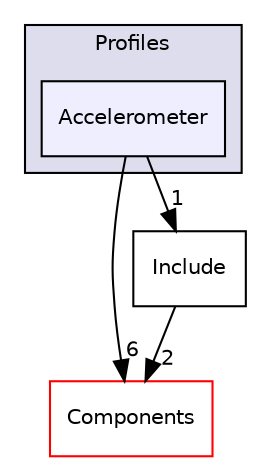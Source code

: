 digraph "C:/Work.git/ble/BLE-CC254x-1.4.0/Projects/ble/Profiles/Accelerometer" {
  compound=true
  node [ fontsize="10", fontname="Helvetica"];
  edge [ labelfontsize="10", labelfontname="Helvetica"];
  subgraph clusterdir_bbf25acfb389de4a0b62fe1493a77c04 {
    graph [ bgcolor="#ddddee", pencolor="black", label="Profiles" fontname="Helvetica", fontsize="10", URL="dir_bbf25acfb389de4a0b62fe1493a77c04.html"]
  dir_41b8dac5bf2cb64e71846925f9bd74b4 [shape=box, label="Accelerometer", style="filled", fillcolor="#eeeeff", pencolor="black", URL="dir_41b8dac5bf2cb64e71846925f9bd74b4.html"];
  }
  dir_7a2b63247ca617f0e1ef727740be8a23 [shape=box label="Components" fillcolor="white" style="filled" color="red" URL="dir_7a2b63247ca617f0e1ef727740be8a23.html"];
  dir_c92cc19f0c851bfd7369f25eb8781a13 [shape=box label="Include" URL="dir_c92cc19f0c851bfd7369f25eb8781a13.html"];
  dir_41b8dac5bf2cb64e71846925f9bd74b4->dir_7a2b63247ca617f0e1ef727740be8a23 [headlabel="6", labeldistance=1.5 headhref="dir_000079_000001.html"];
  dir_41b8dac5bf2cb64e71846925f9bd74b4->dir_c92cc19f0c851bfd7369f25eb8781a13 [headlabel="1", labeldistance=1.5 headhref="dir_000079_000069.html"];
  dir_c92cc19f0c851bfd7369f25eb8781a13->dir_7a2b63247ca617f0e1ef727740be8a23 [headlabel="2", labeldistance=1.5 headhref="dir_000069_000001.html"];
}
